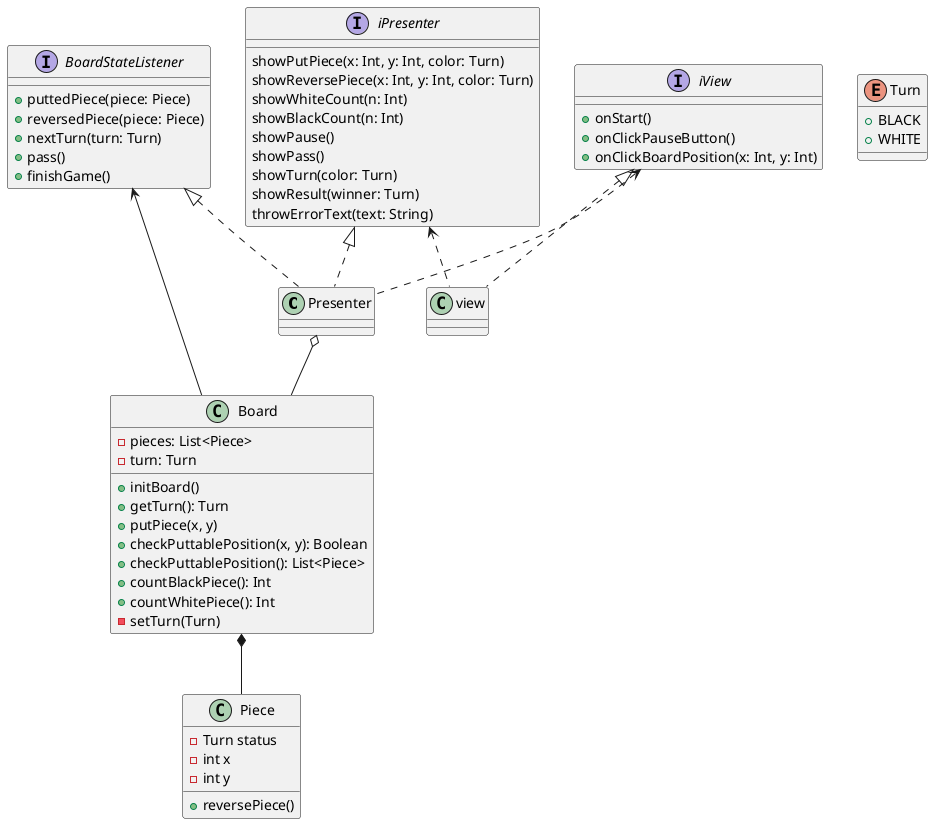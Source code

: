 @startuml
Presenter o-- Board
Board *-- Piece
iView <.. Presenter
iView <|.. view
BoardStateListener <|.. Presenter
BoardStateListener <-- Board
iPresenter <|.. Presenter
iPresenter <.. view

class Board {
    - pieces: List<Piece>
    - turn: Turn
    + initBoard()
    + getTurn(): Turn
    + putPiece(x, y)
    + checkPuttablePosition(x, y): Boolean
    + checkPuttablePosition(): List<Piece>
    + countBlackPiece(): Int
    + countWhitePiece(): Int
    - setTurn(Turn)
}

enum Turn {
    + BLACK
    + WHITE
}

interface BoardStateListener {
    + puttedPiece(piece: Piece)
    + reversedPiece(piece: Piece)
    + nextTurn(turn: Turn)
    + pass()
    + finishGame()
}

class Piece {
    - Turn status
    - int x
    - int y
    + reversePiece()
}

interface iView {
    + onStart()
    + onClickPauseButton()
    + onClickBoardPosition(x: Int, y: Int)
}

class view {}

interface iPresenter {
    showPutPiece(x: Int, y: Int, color: Turn)
    showReversePiece(x: Int, y: Int, color: Turn)
    showWhiteCount(n: Int)
    showBlackCount(n: Int)
    showPause()
    showPass()
    showTurn(color: Turn)
    showResult(winner: Turn)
    throwErrorText(text: String)
}
class Presenter {

}
@enduml
